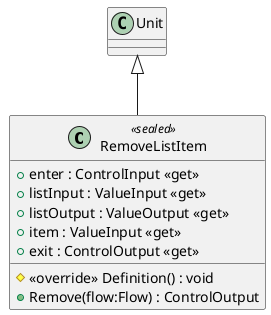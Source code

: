 @startuml
class RemoveListItem <<sealed>> {
    + enter : ControlInput <<get>>
    + listInput : ValueInput <<get>>
    + listOutput : ValueOutput <<get>>
    + item : ValueInput <<get>>
    + exit : ControlOutput <<get>>
    # <<override>> Definition() : void
    + Remove(flow:Flow) : ControlOutput
}
Unit <|-- RemoveListItem
@enduml
